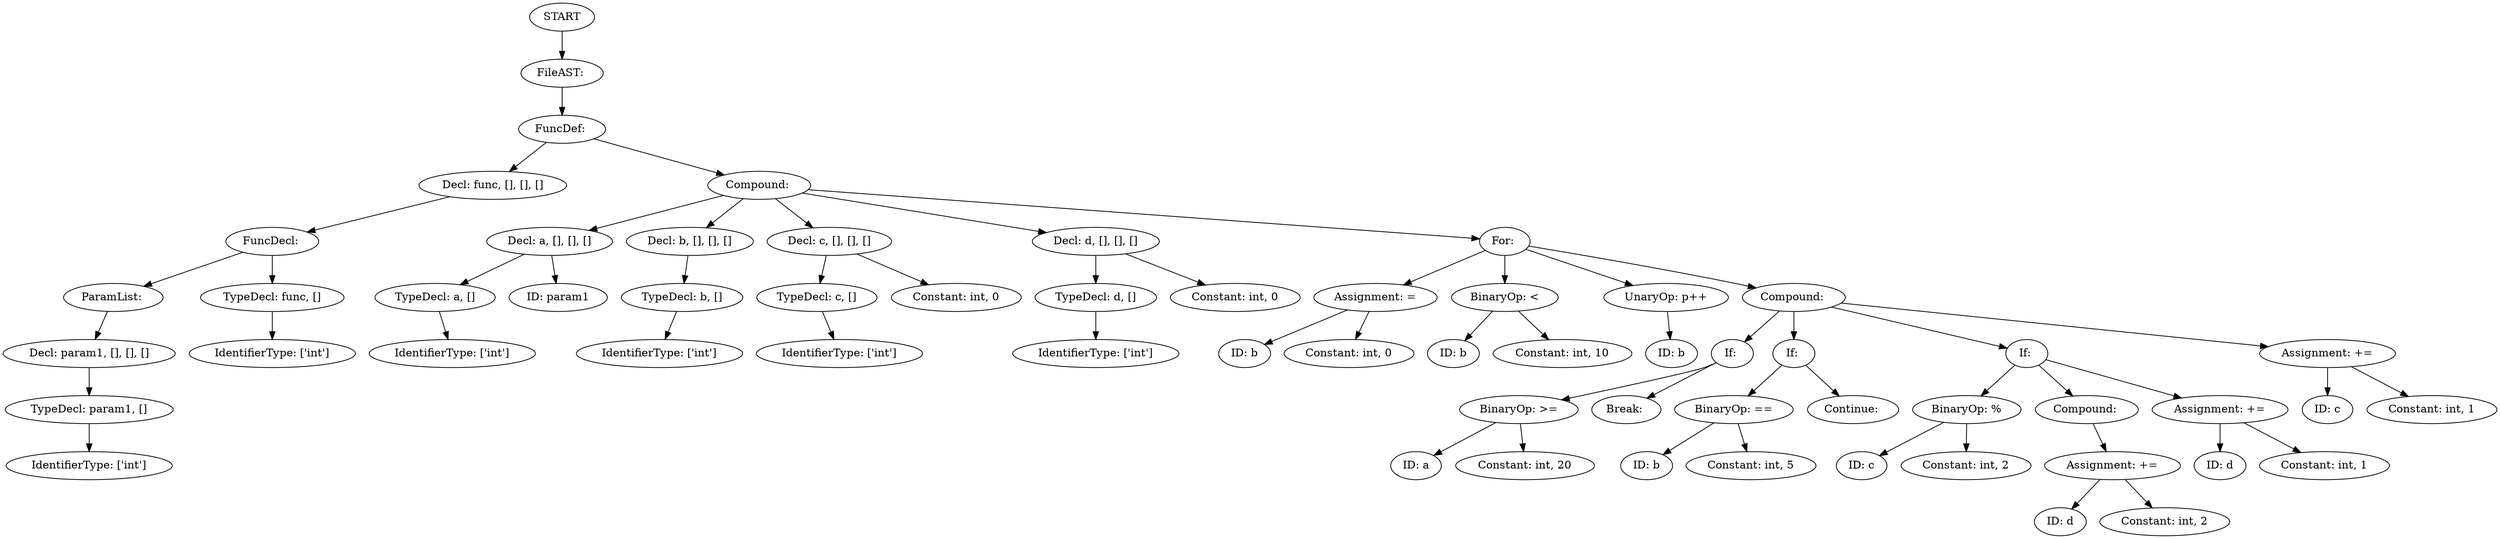 digraph G1{
Node0[label="START"]
Node1[label="FileAST: "];
Node2[label="FuncDef: "];
Node3[label="Decl: func, [], [], []"];
Node4[label="FuncDecl: "];
Node5[label="ParamList: "];
Node6[label="Decl: param1, [], [], []"];
Node7[label="TypeDecl: param1, []"];
Node8[label="IdentifierType: ['int']"];
Node9[label="TypeDecl: func, []"];
Node10[label="IdentifierType: ['int']"];
Node11[label="Compound: "];
Node12[label="Decl: a, [], [], []"];
Node13[label="TypeDecl: a, []"];
Node14[label="IdentifierType: ['int']"];
Node15[label="ID: param1"];
Node16[label="Decl: b, [], [], []"];
Node17[label="TypeDecl: b, []"];
Node18[label="IdentifierType: ['int']"];
Node19[label="Decl: c, [], [], []"];
Node20[label="TypeDecl: c, []"];
Node21[label="IdentifierType: ['int']"];
Node22[label="Constant: int, 0"];
Node23[label="Decl: d, [], [], []"];
Node24[label="TypeDecl: d, []"];
Node25[label="IdentifierType: ['int']"];
Node26[label="Constant: int, 0"];
Node27[label="For: "];
Node28[label="Assignment: ="];
Node29[label="ID: b"];
Node30[label="Constant: int, 0"];
Node31[label="BinaryOp: <"];
Node32[label="ID: b"];
Node33[label="Constant: int, 10"];
Node34[label="UnaryOp: p++"];
Node35[label="ID: b"];
Node36[label="Compound: "];
Node37[label="If: "];
Node38[label="BinaryOp: >="];
Node39[label="ID: a"];
Node40[label="Constant: int, 20"];
Node41[label="Break: "];
Node42[label="If: "];
Node43[label="BinaryOp: =="];
Node44[label="ID: b"];
Node45[label="Constant: int, 5"];
Node46[label="Continue: "];
Node47[label="If: "];
Node48[label="BinaryOp: %"];
Node49[label="ID: c"];
Node50[label="Constant: int, 2"];
Node51[label="Compound: "];
Node52[label="Assignment: +="];
Node53[label="ID: d"];
Node54[label="Constant: int, 2"];
Node55[label="Assignment: +="];
Node56[label="ID: d"];
Node57[label="Constant: int, 1"];
Node58[label="Assignment: +="];
Node59[label="ID: c"];
Node60[label="Constant: int, 1"];
Node0->Node1;
Node1->Node2;
Node2->Node3;
Node3->Node4;
Node4->Node5;
Node5->Node6;
Node6->Node7;
Node7->Node8;
Node4->Node9;
Node9->Node10;
Node2->Node11;
Node11->Node12;
Node12->Node13;
Node13->Node14;
Node12->Node15;
Node11->Node16;
Node16->Node17;
Node17->Node18;
Node11->Node19;
Node19->Node20;
Node20->Node21;
Node19->Node22;
Node11->Node23;
Node23->Node24;
Node24->Node25;
Node23->Node26;
Node11->Node27;
Node27->Node28;
Node28->Node29;
Node28->Node30;
Node27->Node31;
Node31->Node32;
Node31->Node33;
Node27->Node34;
Node34->Node35;
Node27->Node36;
Node36->Node37;
Node37->Node38;
Node38->Node39;
Node38->Node40;
Node37->Node41;
Node36->Node42;
Node42->Node43;
Node43->Node44;
Node43->Node45;
Node42->Node46;
Node36->Node47;
Node47->Node48;
Node48->Node49;
Node48->Node50;
Node47->Node51;
Node51->Node52;
Node52->Node53;
Node52->Node54;
Node47->Node55;
Node55->Node56;
Node55->Node57;
Node36->Node58;
Node58->Node59;
Node58->Node60;
}

